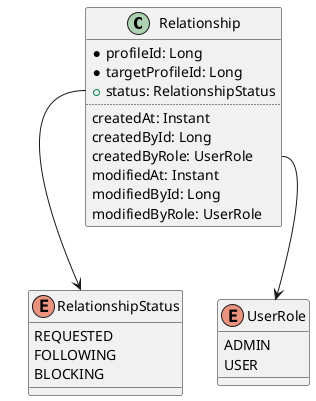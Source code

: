 @startuml
'https://plantuml.com/class-diagram

class Relationship {
  *profileId: Long
  *targetProfileId: Long
  +status: RelationshipStatus
  ..
  createdAt: Instant
  createdById: Long
  createdByRole: UserRole
  modifiedAt: Instant
  modifiedById: Long
  modifiedByRole: UserRole
}

enum RelationshipStatus {
  REQUESTED
  FOLLOWING
  BLOCKING
}

enum UserRole {
  ADMIN
  USER
}

Relationship::status --> RelationshipStatus
Relationship::createdByRole --> UserRole

note right of Relationship::description
  상태 메시지
end note

note right of Relationship::imagePath
  프로필 이미지 경로
end note

@enduml
